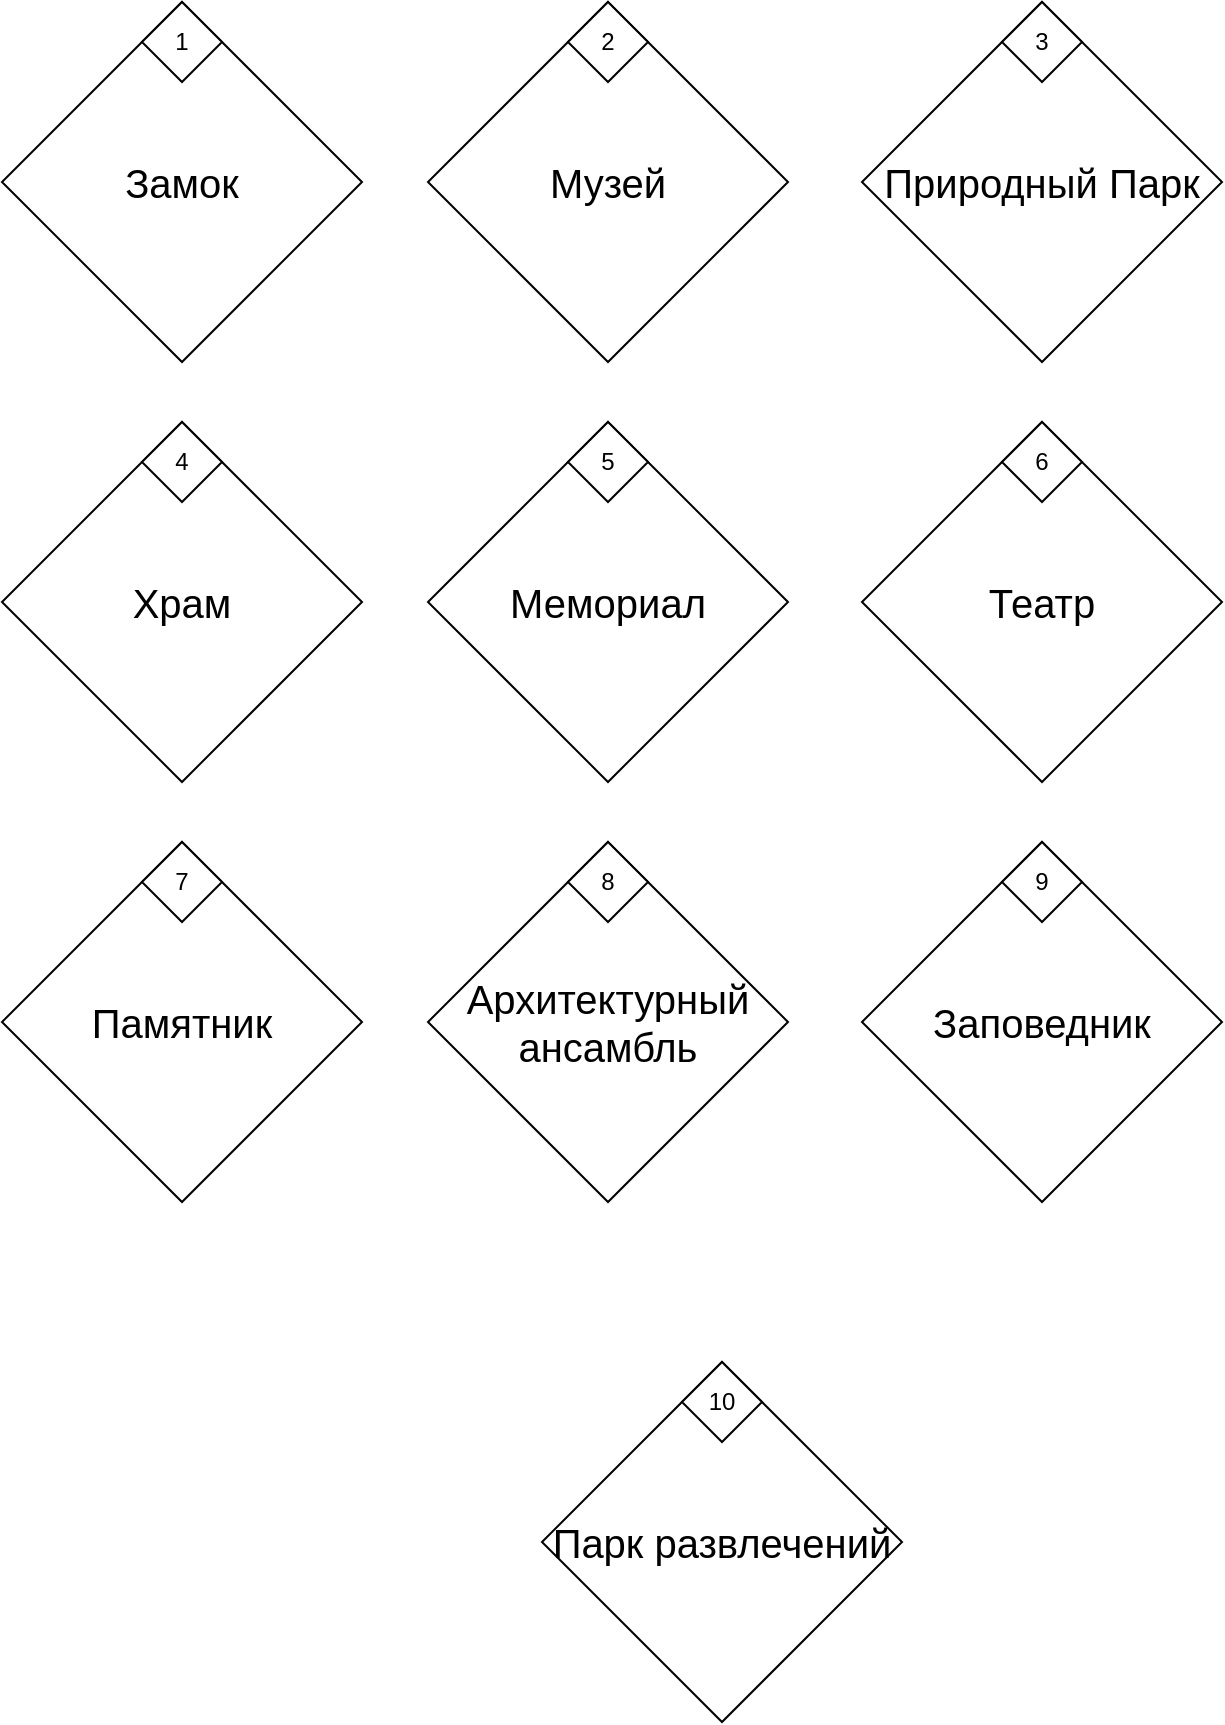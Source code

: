 <mxfile version="27.0.2" pages="6">
  <diagram name="таблица &quot;Типы&quot;" id="3MmCnT4blNShm8MMvOQN">
    <mxGraphModel dx="1258" dy="562" grid="1" gridSize="10" guides="1" tooltips="1" connect="1" arrows="1" fold="1" page="1" pageScale="1" pageWidth="827" pageHeight="1169" math="0" shadow="0">
      <root>
        <mxCell id="0" />
        <mxCell id="1" parent="0" />
        <mxCell id="GDVbn6fj3kR7pYwIOHwr-3" value="" style="group" vertex="1" connectable="0" parent="1">
          <mxGeometry x="20" y="60" width="180" height="180" as="geometry" />
        </mxCell>
        <mxCell id="GDVbn6fj3kR7pYwIOHwr-1" value="&lt;font style=&quot;font-size: 20px;&quot;&gt;Замок&lt;/font&gt;" style="rhombus;whiteSpace=wrap;html=1;" vertex="1" parent="GDVbn6fj3kR7pYwIOHwr-3">
          <mxGeometry width="180" height="180" as="geometry" />
        </mxCell>
        <mxCell id="GDVbn6fj3kR7pYwIOHwr-19" value="1" style="rhombus;whiteSpace=wrap;html=1;" vertex="1" parent="GDVbn6fj3kR7pYwIOHwr-3">
          <mxGeometry x="70" width="40" height="40" as="geometry" />
        </mxCell>
        <mxCell id="GDVbn6fj3kR7pYwIOHwr-20" value="" style="group" vertex="1" connectable="0" parent="1">
          <mxGeometry x="233" y="60" width="180" height="180" as="geometry" />
        </mxCell>
        <mxCell id="GDVbn6fj3kR7pYwIOHwr-21" value="&lt;font style=&quot;font-size: 20px;&quot;&gt;Музей&lt;/font&gt;" style="rhombus;whiteSpace=wrap;html=1;" vertex="1" parent="GDVbn6fj3kR7pYwIOHwr-20">
          <mxGeometry width="180" height="180" as="geometry" />
        </mxCell>
        <mxCell id="GDVbn6fj3kR7pYwIOHwr-22" value="2" style="rhombus;whiteSpace=wrap;html=1;" vertex="1" parent="GDVbn6fj3kR7pYwIOHwr-20">
          <mxGeometry x="70" width="40" height="40" as="geometry" />
        </mxCell>
        <mxCell id="GDVbn6fj3kR7pYwIOHwr-23" value="" style="group" vertex="1" connectable="0" parent="1">
          <mxGeometry x="450" y="60" width="180" height="180" as="geometry" />
        </mxCell>
        <mxCell id="GDVbn6fj3kR7pYwIOHwr-24" value="&lt;font style=&quot;font-size: 20px;&quot;&gt;Природный Парк&lt;/font&gt;" style="rhombus;whiteSpace=wrap;html=1;" vertex="1" parent="GDVbn6fj3kR7pYwIOHwr-23">
          <mxGeometry width="180" height="180" as="geometry" />
        </mxCell>
        <mxCell id="GDVbn6fj3kR7pYwIOHwr-25" value="3" style="rhombus;whiteSpace=wrap;html=1;" vertex="1" parent="GDVbn6fj3kR7pYwIOHwr-23">
          <mxGeometry x="70" width="40" height="40" as="geometry" />
        </mxCell>
        <mxCell id="GDVbn6fj3kR7pYwIOHwr-26" value="" style="group" vertex="1" connectable="0" parent="1">
          <mxGeometry x="20" y="270" width="180" height="180" as="geometry" />
        </mxCell>
        <mxCell id="GDVbn6fj3kR7pYwIOHwr-27" value="&lt;font style=&quot;font-size: 20px;&quot;&gt;Храм&lt;/font&gt;" style="rhombus;whiteSpace=wrap;html=1;" vertex="1" parent="GDVbn6fj3kR7pYwIOHwr-26">
          <mxGeometry width="180" height="180" as="geometry" />
        </mxCell>
        <mxCell id="GDVbn6fj3kR7pYwIOHwr-28" value="4" style="rhombus;whiteSpace=wrap;html=1;" vertex="1" parent="GDVbn6fj3kR7pYwIOHwr-26">
          <mxGeometry x="70" width="40" height="40" as="geometry" />
        </mxCell>
        <mxCell id="GDVbn6fj3kR7pYwIOHwr-29" value="" style="group" vertex="1" connectable="0" parent="1">
          <mxGeometry x="233" y="270" width="180" height="180" as="geometry" />
        </mxCell>
        <mxCell id="GDVbn6fj3kR7pYwIOHwr-30" value="&lt;font style=&quot;font-size: 20px;&quot;&gt;Мемориал&lt;/font&gt;" style="rhombus;whiteSpace=wrap;html=1;" vertex="1" parent="GDVbn6fj3kR7pYwIOHwr-29">
          <mxGeometry width="180" height="180" as="geometry" />
        </mxCell>
        <mxCell id="GDVbn6fj3kR7pYwIOHwr-31" value="5" style="rhombus;whiteSpace=wrap;html=1;" vertex="1" parent="GDVbn6fj3kR7pYwIOHwr-29">
          <mxGeometry x="70" width="40" height="40" as="geometry" />
        </mxCell>
        <mxCell id="GDVbn6fj3kR7pYwIOHwr-32" value="" style="group" vertex="1" connectable="0" parent="1">
          <mxGeometry x="450" y="270" width="180" height="180" as="geometry" />
        </mxCell>
        <mxCell id="GDVbn6fj3kR7pYwIOHwr-33" value="&lt;font style=&quot;font-size: 20px;&quot;&gt;Театр&lt;/font&gt;" style="rhombus;whiteSpace=wrap;html=1;" vertex="1" parent="GDVbn6fj3kR7pYwIOHwr-32">
          <mxGeometry width="180" height="180" as="geometry" />
        </mxCell>
        <mxCell id="GDVbn6fj3kR7pYwIOHwr-34" value="6" style="rhombus;whiteSpace=wrap;html=1;" vertex="1" parent="GDVbn6fj3kR7pYwIOHwr-32">
          <mxGeometry x="70" width="40" height="40" as="geometry" />
        </mxCell>
        <mxCell id="GDVbn6fj3kR7pYwIOHwr-35" value="" style="group" vertex="1" connectable="0" parent="1">
          <mxGeometry x="20" y="480" width="180" height="180" as="geometry" />
        </mxCell>
        <mxCell id="GDVbn6fj3kR7pYwIOHwr-36" value="&lt;font style=&quot;font-size: 20px;&quot;&gt;Памятник&lt;/font&gt;" style="rhombus;whiteSpace=wrap;html=1;" vertex="1" parent="GDVbn6fj3kR7pYwIOHwr-35">
          <mxGeometry width="180" height="180" as="geometry" />
        </mxCell>
        <mxCell id="GDVbn6fj3kR7pYwIOHwr-37" value="7" style="rhombus;whiteSpace=wrap;html=1;" vertex="1" parent="GDVbn6fj3kR7pYwIOHwr-35">
          <mxGeometry x="70" width="40" height="40" as="geometry" />
        </mxCell>
        <mxCell id="GDVbn6fj3kR7pYwIOHwr-38" value="" style="group" vertex="1" connectable="0" parent="1">
          <mxGeometry x="233" y="480" width="180" height="180" as="geometry" />
        </mxCell>
        <mxCell id="GDVbn6fj3kR7pYwIOHwr-39" value="&lt;font style=&quot;font-size: 20px;&quot;&gt;Архитектурный ансамбль&lt;/font&gt;" style="rhombus;whiteSpace=wrap;html=1;" vertex="1" parent="GDVbn6fj3kR7pYwIOHwr-38">
          <mxGeometry width="180" height="180" as="geometry" />
        </mxCell>
        <mxCell id="GDVbn6fj3kR7pYwIOHwr-40" value="8" style="rhombus;whiteSpace=wrap;html=1;" vertex="1" parent="GDVbn6fj3kR7pYwIOHwr-38">
          <mxGeometry x="70" width="40" height="40" as="geometry" />
        </mxCell>
        <mxCell id="GDVbn6fj3kR7pYwIOHwr-41" value="" style="group" vertex="1" connectable="0" parent="1">
          <mxGeometry x="450" y="480" width="180" height="180" as="geometry" />
        </mxCell>
        <mxCell id="GDVbn6fj3kR7pYwIOHwr-42" value="&lt;font style=&quot;font-size: 20px;&quot;&gt;Заповедник&lt;/font&gt;" style="rhombus;whiteSpace=wrap;html=1;" vertex="1" parent="GDVbn6fj3kR7pYwIOHwr-41">
          <mxGeometry width="180" height="180" as="geometry" />
        </mxCell>
        <mxCell id="GDVbn6fj3kR7pYwIOHwr-43" value="9" style="rhombus;whiteSpace=wrap;html=1;" vertex="1" parent="GDVbn6fj3kR7pYwIOHwr-41">
          <mxGeometry x="70" width="40" height="40" as="geometry" />
        </mxCell>
        <mxCell id="GDVbn6fj3kR7pYwIOHwr-44" value="" style="group" vertex="1" connectable="0" parent="1">
          <mxGeometry x="290" y="740" width="180" height="180" as="geometry" />
        </mxCell>
        <mxCell id="GDVbn6fj3kR7pYwIOHwr-45" value="&lt;font style=&quot;font-size: 20px;&quot;&gt;Парк развлечений&lt;/font&gt;" style="rhombus;whiteSpace=wrap;html=1;" vertex="1" parent="GDVbn6fj3kR7pYwIOHwr-44">
          <mxGeometry width="180" height="180" as="geometry" />
        </mxCell>
        <mxCell id="GDVbn6fj3kR7pYwIOHwr-46" value="10" style="rhombus;whiteSpace=wrap;html=1;" vertex="1" parent="GDVbn6fj3kR7pYwIOHwr-44">
          <mxGeometry x="70" width="40" height="40" as="geometry" />
        </mxCell>
      </root>
    </mxGraphModel>
  </diagram>
  <diagram id="BCXQVIWrsA3qk_7NvrP7" name="таблица &quot;Города&quot;">
    <mxGraphModel dx="1258" dy="562" grid="1" gridSize="10" guides="1" tooltips="1" connect="1" arrows="1" fold="1" page="1" pageScale="1" pageWidth="827" pageHeight="1169" math="0" shadow="0">
      <root>
        <mxCell id="0" />
        <mxCell id="1" parent="0" />
        <mxCell id="AghnLNY_cDm0oXSTbykB-3" value="" style="group" vertex="1" connectable="0" parent="1">
          <mxGeometry x="40" y="40" width="170" height="90" as="geometry" />
        </mxCell>
        <mxCell id="AghnLNY_cDm0oXSTbykB-1" value="&lt;font style=&quot;font-size: 20px;&quot;&gt;Мир&lt;/font&gt;" style="rounded=0;whiteSpace=wrap;html=1;" vertex="1" parent="AghnLNY_cDm0oXSTbykB-3">
          <mxGeometry width="170" height="90" as="geometry" />
        </mxCell>
        <mxCell id="AghnLNY_cDm0oXSTbykB-2" value="1" style="rounded=0;whiteSpace=wrap;html=1;" vertex="1" parent="AghnLNY_cDm0oXSTbykB-3">
          <mxGeometry x="60" width="50" height="30" as="geometry" />
        </mxCell>
        <mxCell id="AghnLNY_cDm0oXSTbykB-7" value="2&#xa;" style="group" vertex="1" connectable="0" parent="1">
          <mxGeometry x="240" y="40" width="170" height="90" as="geometry" />
        </mxCell>
        <mxCell id="AghnLNY_cDm0oXSTbykB-8" value="&lt;font style=&quot;font-size: 20px;&quot;&gt;Несвиж&lt;/font&gt;" style="rounded=0;whiteSpace=wrap;html=1;" vertex="1" parent="AghnLNY_cDm0oXSTbykB-7">
          <mxGeometry width="170" height="90" as="geometry" />
        </mxCell>
        <mxCell id="AghnLNY_cDm0oXSTbykB-9" value="2" style="rounded=0;whiteSpace=wrap;html=1;" vertex="1" parent="AghnLNY_cDm0oXSTbykB-7">
          <mxGeometry x="60" width="50" height="30" as="geometry" />
        </mxCell>
        <mxCell id="AghnLNY_cDm0oXSTbykB-10" value="3" style="group" vertex="1" connectable="0" parent="1">
          <mxGeometry x="440" y="40" width="170" height="90" as="geometry" />
        </mxCell>
        <mxCell id="AghnLNY_cDm0oXSTbykB-11" value="&lt;font style=&quot;font-size: 20px;&quot;&gt;Брест&lt;/font&gt;" style="rounded=0;whiteSpace=wrap;html=1;" vertex="1" parent="AghnLNY_cDm0oXSTbykB-10">
          <mxGeometry width="170" height="90" as="geometry" />
        </mxCell>
        <mxCell id="AghnLNY_cDm0oXSTbykB-12" value="3" style="rounded=0;whiteSpace=wrap;html=1;" vertex="1" parent="AghnLNY_cDm0oXSTbykB-10">
          <mxGeometry x="60" width="50" height="30" as="geometry" />
        </mxCell>
        <mxCell id="AghnLNY_cDm0oXSTbykB-13" value="" style="group" vertex="1" connectable="0" parent="1">
          <mxGeometry x="40" y="160" width="170" height="90" as="geometry" />
        </mxCell>
        <mxCell id="AghnLNY_cDm0oXSTbykB-14" value="&lt;font style=&quot;font-size: 20px;&quot;&gt;Каменюки&lt;/font&gt;" style="rounded=0;whiteSpace=wrap;html=1;" vertex="1" parent="AghnLNY_cDm0oXSTbykB-13">
          <mxGeometry width="170" height="90" as="geometry" />
        </mxCell>
        <mxCell id="AghnLNY_cDm0oXSTbykB-15" value="4" style="rounded=0;whiteSpace=wrap;html=1;" vertex="1" parent="AghnLNY_cDm0oXSTbykB-13">
          <mxGeometry x="60" width="50" height="30" as="geometry" />
        </mxCell>
        <mxCell id="AghnLNY_cDm0oXSTbykB-16" value="" style="group" vertex="1" connectable="0" parent="1">
          <mxGeometry x="240" y="160" width="170" height="90" as="geometry" />
        </mxCell>
        <mxCell id="AghnLNY_cDm0oXSTbykB-17" value="&lt;font style=&quot;font-size: 20px;&quot;&gt;Нарочь&lt;/font&gt;" style="rounded=0;whiteSpace=wrap;html=1;" vertex="1" parent="AghnLNY_cDm0oXSTbykB-16">
          <mxGeometry width="170" height="90" as="geometry" />
        </mxCell>
        <mxCell id="AghnLNY_cDm0oXSTbykB-18" value="5" style="rounded=0;whiteSpace=wrap;html=1;" vertex="1" parent="AghnLNY_cDm0oXSTbykB-16">
          <mxGeometry x="60" width="50" height="30" as="geometry" />
        </mxCell>
        <mxCell id="AghnLNY_cDm0oXSTbykB-19" value="" style="group" vertex="1" connectable="0" parent="1">
          <mxGeometry x="440" y="160" width="170" height="90" as="geometry" />
        </mxCell>
        <mxCell id="AghnLNY_cDm0oXSTbykB-20" value="&lt;font style=&quot;font-size: 20px;&quot;&gt;Минск&lt;/font&gt;" style="rounded=0;whiteSpace=wrap;html=1;" vertex="1" parent="AghnLNY_cDm0oXSTbykB-19">
          <mxGeometry width="170" height="90" as="geometry" />
        </mxCell>
        <mxCell id="AghnLNY_cDm0oXSTbykB-21" value="6" style="rounded=0;whiteSpace=wrap;html=1;" vertex="1" parent="AghnLNY_cDm0oXSTbykB-19">
          <mxGeometry x="60" width="50" height="30" as="geometry" />
        </mxCell>
        <mxCell id="AghnLNY_cDm0oXSTbykB-22" value="" style="group" vertex="1" connectable="0" parent="1">
          <mxGeometry x="40" y="280" width="170" height="90" as="geometry" />
        </mxCell>
        <mxCell id="AghnLNY_cDm0oXSTbykB-23" value="&lt;font style=&quot;font-size: 20px;&quot;&gt;Птичь&lt;/font&gt;" style="rounded=0;whiteSpace=wrap;html=1;" vertex="1" parent="AghnLNY_cDm0oXSTbykB-22">
          <mxGeometry width="170" height="90" as="geometry" />
        </mxCell>
        <mxCell id="AghnLNY_cDm0oXSTbykB-24" value="7" style="rounded=0;whiteSpace=wrap;html=1;" vertex="1" parent="AghnLNY_cDm0oXSTbykB-22">
          <mxGeometry x="60" width="50" height="30" as="geometry" />
        </mxCell>
        <mxCell id="AghnLNY_cDm0oXSTbykB-25" value="" style="group" vertex="1" connectable="0" parent="1">
          <mxGeometry x="240" y="280" width="170" height="90" as="geometry" />
        </mxCell>
        <mxCell id="AghnLNY_cDm0oXSTbykB-26" value="&lt;font style=&quot;font-size: 20px;&quot;&gt;Полоцк&lt;/font&gt;" style="rounded=0;whiteSpace=wrap;html=1;" vertex="1" parent="AghnLNY_cDm0oXSTbykB-25">
          <mxGeometry width="170" height="90" as="geometry" />
        </mxCell>
        <mxCell id="AghnLNY_cDm0oXSTbykB-27" value="8" style="rounded=0;whiteSpace=wrap;html=1;" vertex="1" parent="AghnLNY_cDm0oXSTbykB-25">
          <mxGeometry x="60" width="50" height="30" as="geometry" />
        </mxCell>
        <mxCell id="AghnLNY_cDm0oXSTbykB-28" value="" style="group" vertex="1" connectable="0" parent="1">
          <mxGeometry x="440" y="280" width="170" height="90" as="geometry" />
        </mxCell>
        <mxCell id="AghnLNY_cDm0oXSTbykB-29" value="&lt;font style=&quot;font-size: 20px;&quot;&gt;Гомель&lt;/font&gt;" style="rounded=0;whiteSpace=wrap;html=1;" vertex="1" parent="AghnLNY_cDm0oXSTbykB-28">
          <mxGeometry width="170" height="90" as="geometry" />
        </mxCell>
        <mxCell id="AghnLNY_cDm0oXSTbykB-30" value="9" style="rounded=0;whiteSpace=wrap;html=1;" vertex="1" parent="AghnLNY_cDm0oXSTbykB-28">
          <mxGeometry x="60" width="50" height="30" as="geometry" />
        </mxCell>
        <mxCell id="AghnLNY_cDm0oXSTbykB-31" value="" style="group" vertex="1" connectable="0" parent="1">
          <mxGeometry x="240" y="400" width="170" height="90" as="geometry" />
        </mxCell>
        <mxCell id="AghnLNY_cDm0oXSTbykB-32" value="&lt;font style=&quot;font-size: 20px;&quot;&gt;Новогрудок&lt;/font&gt;" style="rounded=0;whiteSpace=wrap;html=1;" vertex="1" parent="AghnLNY_cDm0oXSTbykB-31">
          <mxGeometry width="170" height="90" as="geometry" />
        </mxCell>
        <mxCell id="AghnLNY_cDm0oXSTbykB-33" value="10" style="rounded=0;whiteSpace=wrap;html=1;" vertex="1" parent="AghnLNY_cDm0oXSTbykB-31">
          <mxGeometry x="60" width="50" height="30" as="geometry" />
        </mxCell>
      </root>
    </mxGraphModel>
  </diagram>
  <diagram id="_FhoVa0_kvN996MZ6QDn" name="таблица &quot;Достопримечательности&quot;">
    <mxGraphModel dx="1224" dy="661" grid="1" gridSize="10" guides="1" tooltips="1" connect="1" arrows="1" fold="1" page="1" pageScale="1" pageWidth="827" pageHeight="1169" math="0" shadow="0">
      <root>
        <mxCell id="0" />
        <mxCell id="1" parent="0" />
        <mxCell id="vyS-t2t9r_52QAhrBzgH-3" value="" style="group" vertex="1" connectable="0" parent="1">
          <mxGeometry x="40" y="40" width="120" height="120" as="geometry" />
        </mxCell>
        <mxCell id="vyS-t2t9r_52QAhrBzgH-1" value="&lt;font style=&quot;font-size: 20px;&quot;&gt;Мирский замок&lt;/font&gt;" style="shape=hexagon;perimeter=hexagonPerimeter2;whiteSpace=wrap;html=1;fixedSize=1;" vertex="1" parent="vyS-t2t9r_52QAhrBzgH-3">
          <mxGeometry width="120" height="120" as="geometry" />
        </mxCell>
        <mxCell id="vyS-t2t9r_52QAhrBzgH-2" value="1" style="ellipse;whiteSpace=wrap;html=1;aspect=fixed;" vertex="1" parent="vyS-t2t9r_52QAhrBzgH-3">
          <mxGeometry x="40" width="40" height="40" as="geometry" />
        </mxCell>
        <mxCell id="vyS-t2t9r_52QAhrBzgH-4" value="" style="group" vertex="1" connectable="0" parent="1">
          <mxGeometry x="200" y="40" width="120" height="120" as="geometry" />
        </mxCell>
        <mxCell id="vyS-t2t9r_52QAhrBzgH-5" value="&lt;font style=&quot;font-size: 20px;&quot;&gt;Несвижский замок&lt;/font&gt;" style="shape=hexagon;perimeter=hexagonPerimeter2;whiteSpace=wrap;html=1;fixedSize=1;" vertex="1" parent="vyS-t2t9r_52QAhrBzgH-4">
          <mxGeometry width="120" height="120" as="geometry" />
        </mxCell>
        <mxCell id="vyS-t2t9r_52QAhrBzgH-6" value="2" style="ellipse;whiteSpace=wrap;html=1;aspect=fixed;" vertex="1" parent="vyS-t2t9r_52QAhrBzgH-4">
          <mxGeometry x="40" width="40" height="40" as="geometry" />
        </mxCell>
        <mxCell id="vyS-t2t9r_52QAhrBzgH-7" value="" style="group" vertex="1" connectable="0" parent="1">
          <mxGeometry x="360" y="40" width="120" height="120" as="geometry" />
        </mxCell>
        <mxCell id="vyS-t2t9r_52QAhrBzgH-8" value="&lt;font style=&quot;font-size: 20px;&quot;&gt;Брестская крепость&lt;/font&gt;" style="shape=hexagon;perimeter=hexagonPerimeter2;whiteSpace=wrap;html=1;fixedSize=1;" vertex="1" parent="vyS-t2t9r_52QAhrBzgH-7">
          <mxGeometry width="120" height="120" as="geometry" />
        </mxCell>
        <mxCell id="vyS-t2t9r_52QAhrBzgH-9" value="3" style="ellipse;whiteSpace=wrap;html=1;aspect=fixed;" vertex="1" parent="vyS-t2t9r_52QAhrBzgH-7">
          <mxGeometry x="40" width="40" height="40" as="geometry" />
        </mxCell>
        <mxCell id="vyS-t2t9r_52QAhrBzgH-10" value="" style="group" vertex="1" connectable="0" parent="1">
          <mxGeometry x="520" y="40" width="140" height="120" as="geometry" />
        </mxCell>
        <mxCell id="vyS-t2t9r_52QAhrBzgH-11" value="&lt;font style=&quot;font-size: 20px;&quot;&gt;Беловежская пуща&lt;/font&gt;" style="shape=hexagon;perimeter=hexagonPerimeter2;whiteSpace=wrap;html=1;fixedSize=1;" vertex="1" parent="vyS-t2t9r_52QAhrBzgH-10">
          <mxGeometry width="140" height="120" as="geometry" />
        </mxCell>
        <mxCell id="vyS-t2t9r_52QAhrBzgH-12" value="4" style="ellipse;whiteSpace=wrap;html=1;aspect=fixed;" vertex="1" parent="vyS-t2t9r_52QAhrBzgH-10">
          <mxGeometry x="46.667" width="40" height="40" as="geometry" />
        </mxCell>
        <mxCell id="vyS-t2t9r_52QAhrBzgH-13" value="" style="group" vertex="1" connectable="0" parent="1">
          <mxGeometry x="20" y="200" width="140" height="120" as="geometry" />
        </mxCell>
        <mxCell id="vyS-t2t9r_52QAhrBzgH-14" value="&lt;font style=&quot;font-size: 20px;&quot;&gt;Нарочанский парк&lt;/font&gt;" style="shape=hexagon;perimeter=hexagonPerimeter2;whiteSpace=wrap;html=1;fixedSize=1;" vertex="1" parent="vyS-t2t9r_52QAhrBzgH-13">
          <mxGeometry width="140" height="120" as="geometry" />
        </mxCell>
        <mxCell id="vyS-t2t9r_52QAhrBzgH-15" value="5" style="ellipse;whiteSpace=wrap;html=1;aspect=fixed;" vertex="1" parent="vyS-t2t9r_52QAhrBzgH-13">
          <mxGeometry x="46.667" width="40" height="40" as="geometry" />
        </mxCell>
        <mxCell id="vyS-t2t9r_52QAhrBzgH-16" value="" style="group" vertex="1" connectable="0" parent="1">
          <mxGeometry x="200" y="200" width="120" height="120" as="geometry" />
        </mxCell>
        <mxCell id="vyS-t2t9r_52QAhrBzgH-17" value="&lt;font style=&quot;font-size: 20px;&quot;&gt;Музей ВОВ&lt;/font&gt;" style="shape=hexagon;perimeter=hexagonPerimeter2;whiteSpace=wrap;html=1;fixedSize=1;" vertex="1" parent="vyS-t2t9r_52QAhrBzgH-16">
          <mxGeometry width="120" height="120" as="geometry" />
        </mxCell>
        <mxCell id="vyS-t2t9r_52QAhrBzgH-18" value="6" style="ellipse;whiteSpace=wrap;html=1;aspect=fixed;" vertex="1" parent="vyS-t2t9r_52QAhrBzgH-16">
          <mxGeometry x="40" width="40" height="40" as="geometry" />
        </mxCell>
        <mxCell id="vyS-t2t9r_52QAhrBzgH-19" value="" style="group" vertex="1" connectable="0" parent="1">
          <mxGeometry x="360" y="200" width="120" height="120" as="geometry" />
        </mxCell>
        <mxCell id="vyS-t2t9r_52QAhrBzgH-20" value="&lt;font style=&quot;font-size: 21px;&quot;&gt;Дудутки&lt;/font&gt;" style="shape=hexagon;perimeter=hexagonPerimeter2;whiteSpace=wrap;html=1;fixedSize=1;" vertex="1" parent="vyS-t2t9r_52QAhrBzgH-19">
          <mxGeometry width="120" height="120" as="geometry" />
        </mxCell>
        <mxCell id="vyS-t2t9r_52QAhrBzgH-21" value="7" style="ellipse;whiteSpace=wrap;html=1;aspect=fixed;" vertex="1" parent="vyS-t2t9r_52QAhrBzgH-19">
          <mxGeometry x="40" width="40" height="40" as="geometry" />
        </mxCell>
        <mxCell id="vyS-t2t9r_52QAhrBzgH-22" value="" style="group" vertex="1" connectable="0" parent="1">
          <mxGeometry x="520" y="200" width="120" height="120" as="geometry" />
        </mxCell>
        <mxCell id="vyS-t2t9r_52QAhrBzgH-23" value="&lt;font style=&quot;font-size: 20px;&quot;&gt;Софийский собор&lt;/font&gt;" style="shape=hexagon;perimeter=hexagonPerimeter2;whiteSpace=wrap;html=1;fixedSize=1;" vertex="1" parent="vyS-t2t9r_52QAhrBzgH-22">
          <mxGeometry width="120" height="120" as="geometry" />
        </mxCell>
        <mxCell id="vyS-t2t9r_52QAhrBzgH-24" value="8" style="ellipse;whiteSpace=wrap;html=1;aspect=fixed;" vertex="1" parent="vyS-t2t9r_52QAhrBzgH-22">
          <mxGeometry x="40" width="40" height="40" as="geometry" />
        </mxCell>
        <mxCell id="vyS-t2t9r_52QAhrBzgH-25" value="" style="group" vertex="1" connectable="0" parent="1">
          <mxGeometry x="40" y="360" width="120" height="120" as="geometry" />
        </mxCell>
        <mxCell id="vyS-t2t9r_52QAhrBzgH-26" value="&lt;font style=&quot;font-size: 20px;&quot;&gt;Гомельский дворец&lt;/font&gt;" style="shape=hexagon;perimeter=hexagonPerimeter2;whiteSpace=wrap;html=1;fixedSize=1;" vertex="1" parent="vyS-t2t9r_52QAhrBzgH-25">
          <mxGeometry width="120" height="120" as="geometry" />
        </mxCell>
        <mxCell id="vyS-t2t9r_52QAhrBzgH-27" value="9" style="ellipse;whiteSpace=wrap;html=1;aspect=fixed;" vertex="1" parent="vyS-t2t9r_52QAhrBzgH-25">
          <mxGeometry x="40" width="40" height="40" as="geometry" />
        </mxCell>
        <mxCell id="vyS-t2t9r_52QAhrBzgH-33" value="" style="group" vertex="1" connectable="0" parent="1">
          <mxGeometry x="200" y="360" width="140" height="120" as="geometry" />
        </mxCell>
        <mxCell id="vyS-t2t9r_52QAhrBzgH-34" value="&lt;font style=&quot;font-size: 20px;&quot;&gt;Новогрудский замок&lt;/font&gt;" style="shape=hexagon;perimeter=hexagonPerimeter2;whiteSpace=wrap;html=1;fixedSize=1;" vertex="1" parent="vyS-t2t9r_52QAhrBzgH-33">
          <mxGeometry width="140" height="120" as="geometry" />
        </mxCell>
        <mxCell id="vyS-t2t9r_52QAhrBzgH-35" value="10" style="ellipse;whiteSpace=wrap;html=1;aspect=fixed;" vertex="1" parent="vyS-t2t9r_52QAhrBzgH-33">
          <mxGeometry x="46.667" width="40" height="40" as="geometry" />
        </mxCell>
      </root>
    </mxGraphModel>
  </diagram>
  <diagram id="bLAnHlR4o7Jk2MzdXN_1" name="таблица &quot;Располагается&quot;">
    <mxGraphModel dx="1040" dy="562" grid="1" gridSize="10" guides="1" tooltips="1" connect="1" arrows="1" fold="1" page="1" pageScale="1" pageWidth="827" pageHeight="1169" math="0" shadow="0">
      <root>
        <mxCell id="0" />
        <mxCell id="1" parent="0" />
        <mxCell id="RKBcbsSy9g6ERpb-XIGa-1" value="" style="group" vertex="1" connectable="0" parent="1">
          <mxGeometry x="40" y="40" width="120" height="120" as="geometry" />
        </mxCell>
        <mxCell id="RKBcbsSy9g6ERpb-XIGa-2" value="&lt;font style=&quot;font-size: 20px;&quot;&gt;Мирский замок&lt;/font&gt;" style="shape=hexagon;perimeter=hexagonPerimeter2;whiteSpace=wrap;html=1;fixedSize=1;" vertex="1" parent="RKBcbsSy9g6ERpb-XIGa-1">
          <mxGeometry width="120" height="120" as="geometry" />
        </mxCell>
        <mxCell id="RKBcbsSy9g6ERpb-XIGa-3" value="1" style="ellipse;whiteSpace=wrap;html=1;aspect=fixed;" vertex="1" parent="RKBcbsSy9g6ERpb-XIGa-1">
          <mxGeometry x="40" width="40" height="40" as="geometry" />
        </mxCell>
        <mxCell id="RKBcbsSy9g6ERpb-XIGa-4" value="" style="group" vertex="1" connectable="0" parent="1">
          <mxGeometry x="200" y="40" width="120" height="120" as="geometry" />
        </mxCell>
        <mxCell id="RKBcbsSy9g6ERpb-XIGa-5" value="&lt;font style=&quot;font-size: 20px;&quot;&gt;Несвижский замок&lt;/font&gt;" style="shape=hexagon;perimeter=hexagonPerimeter2;whiteSpace=wrap;html=1;fixedSize=1;" vertex="1" parent="RKBcbsSy9g6ERpb-XIGa-4">
          <mxGeometry width="120" height="120" as="geometry" />
        </mxCell>
        <mxCell id="RKBcbsSy9g6ERpb-XIGa-6" value="2" style="ellipse;whiteSpace=wrap;html=1;aspect=fixed;" vertex="1" parent="RKBcbsSy9g6ERpb-XIGa-4">
          <mxGeometry x="40" width="40" height="40" as="geometry" />
        </mxCell>
        <mxCell id="RKBcbsSy9g6ERpb-XIGa-7" value="" style="group" vertex="1" connectable="0" parent="1">
          <mxGeometry x="360" y="40" width="120" height="120" as="geometry" />
        </mxCell>
        <mxCell id="RKBcbsSy9g6ERpb-XIGa-8" value="&lt;font style=&quot;font-size: 20px;&quot;&gt;Брестская крепость&lt;/font&gt;" style="shape=hexagon;perimeter=hexagonPerimeter2;whiteSpace=wrap;html=1;fixedSize=1;" vertex="1" parent="RKBcbsSy9g6ERpb-XIGa-7">
          <mxGeometry width="120" height="120" as="geometry" />
        </mxCell>
        <mxCell id="RKBcbsSy9g6ERpb-XIGa-9" value="3" style="ellipse;whiteSpace=wrap;html=1;aspect=fixed;" vertex="1" parent="RKBcbsSy9g6ERpb-XIGa-7">
          <mxGeometry x="40" width="40" height="40" as="geometry" />
        </mxCell>
        <mxCell id="RKBcbsSy9g6ERpb-XIGa-10" value="" style="group" vertex="1" connectable="0" parent="1">
          <mxGeometry x="520" y="40" width="140" height="120" as="geometry" />
        </mxCell>
        <mxCell id="RKBcbsSy9g6ERpb-XIGa-11" value="&lt;font style=&quot;font-size: 20px;&quot;&gt;Беловежская пуща&lt;/font&gt;" style="shape=hexagon;perimeter=hexagonPerimeter2;whiteSpace=wrap;html=1;fixedSize=1;" vertex="1" parent="RKBcbsSy9g6ERpb-XIGa-10">
          <mxGeometry width="140" height="120" as="geometry" />
        </mxCell>
        <mxCell id="RKBcbsSy9g6ERpb-XIGa-12" value="4" style="ellipse;whiteSpace=wrap;html=1;aspect=fixed;" vertex="1" parent="RKBcbsSy9g6ERpb-XIGa-10">
          <mxGeometry x="46.667" width="40" height="40" as="geometry" />
        </mxCell>
        <mxCell id="RKBcbsSy9g6ERpb-XIGa-14" value="" style="group" vertex="1" connectable="0" parent="1">
          <mxGeometry x="200" y="370" width="120" height="120" as="geometry" />
        </mxCell>
        <mxCell id="RKBcbsSy9g6ERpb-XIGa-15" value="&lt;font style=&quot;font-size: 20px;&quot;&gt;Музей ВОВ&lt;/font&gt;" style="shape=hexagon;perimeter=hexagonPerimeter2;whiteSpace=wrap;html=1;fixedSize=1;" vertex="1" parent="RKBcbsSy9g6ERpb-XIGa-14">
          <mxGeometry width="120" height="120" as="geometry" />
        </mxCell>
        <mxCell id="RKBcbsSy9g6ERpb-XIGa-16" value="6" style="ellipse;whiteSpace=wrap;html=1;aspect=fixed;" vertex="1" parent="RKBcbsSy9g6ERpb-XIGa-14">
          <mxGeometry x="40" width="40" height="40" as="geometry" />
        </mxCell>
        <mxCell id="RKBcbsSy9g6ERpb-XIGa-17" value="" style="group" vertex="1" connectable="0" parent="1">
          <mxGeometry x="360" y="370" width="120" height="120" as="geometry" />
        </mxCell>
        <mxCell id="RKBcbsSy9g6ERpb-XIGa-18" value="&lt;font style=&quot;font-size: 21px;&quot;&gt;Дудутки&lt;/font&gt;" style="shape=hexagon;perimeter=hexagonPerimeter2;whiteSpace=wrap;html=1;fixedSize=1;" vertex="1" parent="RKBcbsSy9g6ERpb-XIGa-17">
          <mxGeometry width="120" height="120" as="geometry" />
        </mxCell>
        <mxCell id="RKBcbsSy9g6ERpb-XIGa-19" value="7" style="ellipse;whiteSpace=wrap;html=1;aspect=fixed;" vertex="1" parent="RKBcbsSy9g6ERpb-XIGa-17">
          <mxGeometry x="40" width="40" height="40" as="geometry" />
        </mxCell>
        <mxCell id="RKBcbsSy9g6ERpb-XIGa-20" value="" style="group" vertex="1" connectable="0" parent="1">
          <mxGeometry x="520" y="370" width="120" height="120" as="geometry" />
        </mxCell>
        <mxCell id="RKBcbsSy9g6ERpb-XIGa-21" value="&lt;font style=&quot;font-size: 20px;&quot;&gt;Софийский собор&lt;/font&gt;" style="shape=hexagon;perimeter=hexagonPerimeter2;whiteSpace=wrap;html=1;fixedSize=1;" vertex="1" parent="RKBcbsSy9g6ERpb-XIGa-20">
          <mxGeometry width="120" height="120" as="geometry" />
        </mxCell>
        <mxCell id="RKBcbsSy9g6ERpb-XIGa-22" value="8" style="ellipse;whiteSpace=wrap;html=1;aspect=fixed;" vertex="1" parent="RKBcbsSy9g6ERpb-XIGa-20">
          <mxGeometry x="40" width="40" height="40" as="geometry" />
        </mxCell>
        <mxCell id="RKBcbsSy9g6ERpb-XIGa-23" value="" style="group" vertex="1" connectable="0" parent="1">
          <mxGeometry x="35" y="720" width="120" height="120" as="geometry" />
        </mxCell>
        <mxCell id="RKBcbsSy9g6ERpb-XIGa-24" value="&lt;font style=&quot;font-size: 20px;&quot;&gt;Гомельский дворец&lt;/font&gt;" style="shape=hexagon;perimeter=hexagonPerimeter2;whiteSpace=wrap;html=1;fixedSize=1;" vertex="1" parent="RKBcbsSy9g6ERpb-XIGa-23">
          <mxGeometry width="120" height="120" as="geometry" />
        </mxCell>
        <mxCell id="RKBcbsSy9g6ERpb-XIGa-25" value="9" style="ellipse;whiteSpace=wrap;html=1;aspect=fixed;" vertex="1" parent="RKBcbsSy9g6ERpb-XIGa-23">
          <mxGeometry x="40" width="40" height="40" as="geometry" />
        </mxCell>
        <mxCell id="RKBcbsSy9g6ERpb-XIGa-26" value="" style="group" vertex="1" connectable="0" parent="1">
          <mxGeometry x="240" y="720" width="140" height="120" as="geometry" />
        </mxCell>
        <mxCell id="RKBcbsSy9g6ERpb-XIGa-27" value="&lt;font style=&quot;font-size: 20px;&quot;&gt;Новогрудский замок&lt;/font&gt;" style="shape=hexagon;perimeter=hexagonPerimeter2;whiteSpace=wrap;html=1;fixedSize=1;" vertex="1" parent="RKBcbsSy9g6ERpb-XIGa-26">
          <mxGeometry width="140" height="120" as="geometry" />
        </mxCell>
        <mxCell id="RKBcbsSy9g6ERpb-XIGa-28" value="10" style="ellipse;whiteSpace=wrap;html=1;aspect=fixed;" vertex="1" parent="RKBcbsSy9g6ERpb-XIGa-26">
          <mxGeometry x="46.667" width="40" height="40" as="geometry" />
        </mxCell>
        <mxCell id="l1wIdf-M4brmV_GTcEyV-1" value="" style="group" vertex="1" connectable="0" parent="1">
          <mxGeometry x="25" y="370" width="140" height="120" as="geometry" />
        </mxCell>
        <mxCell id="l1wIdf-M4brmV_GTcEyV-2" value="&lt;font style=&quot;font-size: 20px;&quot;&gt;Нарочанский парк&lt;/font&gt;" style="shape=hexagon;perimeter=hexagonPerimeter2;whiteSpace=wrap;html=1;fixedSize=1;" vertex="1" parent="l1wIdf-M4brmV_GTcEyV-1">
          <mxGeometry width="140" height="120" as="geometry" />
        </mxCell>
        <mxCell id="l1wIdf-M4brmV_GTcEyV-3" value="5" style="ellipse;whiteSpace=wrap;html=1;aspect=fixed;" vertex="1" parent="l1wIdf-M4brmV_GTcEyV-1">
          <mxGeometry x="46.667" width="40" height="40" as="geometry" />
        </mxCell>
        <mxCell id="qy3zDIWSfVTHlIRHUXNG-1" value="" style="group" vertex="1" connectable="0" parent="1">
          <mxGeometry x="10" y="240" width="170" height="90" as="geometry" />
        </mxCell>
        <mxCell id="qy3zDIWSfVTHlIRHUXNG-2" value="&lt;font style=&quot;font-size: 20px;&quot;&gt;Мир&lt;/font&gt;" style="rounded=0;whiteSpace=wrap;html=1;" vertex="1" parent="qy3zDIWSfVTHlIRHUXNG-1">
          <mxGeometry width="170" height="90" as="geometry" />
        </mxCell>
        <mxCell id="qy3zDIWSfVTHlIRHUXNG-3" value="1" style="rounded=0;whiteSpace=wrap;html=1;" vertex="1" parent="qy3zDIWSfVTHlIRHUXNG-1">
          <mxGeometry x="60" width="50" height="30" as="geometry" />
        </mxCell>
        <mxCell id="qy3zDIWSfVTHlIRHUXNG-4" value="2&#xa;" style="group" vertex="1" connectable="0" parent="1">
          <mxGeometry x="200" y="240" width="170" height="90" as="geometry" />
        </mxCell>
        <mxCell id="qy3zDIWSfVTHlIRHUXNG-5" value="&lt;font style=&quot;font-size: 20px;&quot;&gt;Несвиж&lt;/font&gt;" style="rounded=0;whiteSpace=wrap;html=1;" vertex="1" parent="qy3zDIWSfVTHlIRHUXNG-4">
          <mxGeometry width="170" height="90" as="geometry" />
        </mxCell>
        <mxCell id="qy3zDIWSfVTHlIRHUXNG-6" value="2" style="rounded=0;whiteSpace=wrap;html=1;" vertex="1" parent="qy3zDIWSfVTHlIRHUXNG-4">
          <mxGeometry x="60" width="50" height="30" as="geometry" />
        </mxCell>
        <mxCell id="qy3zDIWSfVTHlIRHUXNG-7" value="3" style="group" vertex="1" connectable="0" parent="1">
          <mxGeometry x="380" y="240" width="170" height="90" as="geometry" />
        </mxCell>
        <mxCell id="qy3zDIWSfVTHlIRHUXNG-8" value="&lt;font style=&quot;font-size: 20px;&quot;&gt;Брест&lt;/font&gt;" style="rounded=0;whiteSpace=wrap;html=1;" vertex="1" parent="qy3zDIWSfVTHlIRHUXNG-7">
          <mxGeometry width="170" height="90" as="geometry" />
        </mxCell>
        <mxCell id="qy3zDIWSfVTHlIRHUXNG-9" value="3" style="rounded=0;whiteSpace=wrap;html=1;" vertex="1" parent="qy3zDIWSfVTHlIRHUXNG-7">
          <mxGeometry x="60" width="50" height="30" as="geometry" />
        </mxCell>
        <mxCell id="qy3zDIWSfVTHlIRHUXNG-10" value="" style="group" vertex="1" connectable="0" parent="1">
          <mxGeometry x="570" y="240" width="170" height="90" as="geometry" />
        </mxCell>
        <mxCell id="qy3zDIWSfVTHlIRHUXNG-11" value="&lt;font style=&quot;font-size: 20px;&quot;&gt;Каменюки&lt;/font&gt;" style="rounded=0;whiteSpace=wrap;html=1;" vertex="1" parent="qy3zDIWSfVTHlIRHUXNG-10">
          <mxGeometry width="170" height="90" as="geometry" />
        </mxCell>
        <mxCell id="qy3zDIWSfVTHlIRHUXNG-12" value="4" style="rounded=0;whiteSpace=wrap;html=1;" vertex="1" parent="qy3zDIWSfVTHlIRHUXNG-10">
          <mxGeometry x="60" width="50" height="30" as="geometry" />
        </mxCell>
        <mxCell id="qy3zDIWSfVTHlIRHUXNG-13" value="" style="group" vertex="1" connectable="0" parent="1">
          <mxGeometry x="10" y="580" width="170" height="90" as="geometry" />
        </mxCell>
        <mxCell id="qy3zDIWSfVTHlIRHUXNG-14" value="&lt;font style=&quot;font-size: 20px;&quot;&gt;Нарочь&lt;/font&gt;" style="rounded=0;whiteSpace=wrap;html=1;" vertex="1" parent="qy3zDIWSfVTHlIRHUXNG-13">
          <mxGeometry width="170" height="90" as="geometry" />
        </mxCell>
        <mxCell id="qy3zDIWSfVTHlIRHUXNG-15" value="5" style="rounded=0;whiteSpace=wrap;html=1;" vertex="1" parent="qy3zDIWSfVTHlIRHUXNG-13">
          <mxGeometry x="60" width="50" height="30" as="geometry" />
        </mxCell>
        <mxCell id="qy3zDIWSfVTHlIRHUXNG-16" value="" style="group" vertex="1" connectable="0" parent="1">
          <mxGeometry x="210" y="580" width="170" height="90" as="geometry" />
        </mxCell>
        <mxCell id="qy3zDIWSfVTHlIRHUXNG-17" value="&lt;font style=&quot;font-size: 20px;&quot;&gt;Минск&lt;/font&gt;" style="rounded=0;whiteSpace=wrap;html=1;" vertex="1" parent="qy3zDIWSfVTHlIRHUXNG-16">
          <mxGeometry width="170" height="90" as="geometry" />
        </mxCell>
        <mxCell id="qy3zDIWSfVTHlIRHUXNG-18" value="6" style="rounded=0;whiteSpace=wrap;html=1;" vertex="1" parent="qy3zDIWSfVTHlIRHUXNG-16">
          <mxGeometry x="60" width="50" height="30" as="geometry" />
        </mxCell>
        <mxCell id="qy3zDIWSfVTHlIRHUXNG-19" value="" style="group" vertex="1" connectable="0" parent="1">
          <mxGeometry x="410" y="580" width="170" height="90" as="geometry" />
        </mxCell>
        <mxCell id="qy3zDIWSfVTHlIRHUXNG-20" value="&lt;font style=&quot;font-size: 20px;&quot;&gt;Птичь&lt;/font&gt;" style="rounded=0;whiteSpace=wrap;html=1;" vertex="1" parent="qy3zDIWSfVTHlIRHUXNG-19">
          <mxGeometry width="170" height="90" as="geometry" />
        </mxCell>
        <mxCell id="qy3zDIWSfVTHlIRHUXNG-21" value="7" style="rounded=0;whiteSpace=wrap;html=1;" vertex="1" parent="qy3zDIWSfVTHlIRHUXNG-19">
          <mxGeometry x="60" width="50" height="30" as="geometry" />
        </mxCell>
        <mxCell id="qy3zDIWSfVTHlIRHUXNG-22" value="" style="group" vertex="1" connectable="0" parent="1">
          <mxGeometry x="610" y="580" width="170" height="90" as="geometry" />
        </mxCell>
        <mxCell id="qy3zDIWSfVTHlIRHUXNG-23" value="&lt;font style=&quot;font-size: 20px;&quot;&gt;Полоцк&lt;/font&gt;" style="rounded=0;whiteSpace=wrap;html=1;" vertex="1" parent="qy3zDIWSfVTHlIRHUXNG-22">
          <mxGeometry width="170" height="90" as="geometry" />
        </mxCell>
        <mxCell id="qy3zDIWSfVTHlIRHUXNG-24" value="8" style="rounded=0;whiteSpace=wrap;html=1;" vertex="1" parent="qy3zDIWSfVTHlIRHUXNG-22">
          <mxGeometry x="60" width="50" height="30" as="geometry" />
        </mxCell>
        <mxCell id="qy3zDIWSfVTHlIRHUXNG-25" value="" style="group" vertex="1" connectable="0" parent="1">
          <mxGeometry x="10" y="910" width="170" height="90" as="geometry" />
        </mxCell>
        <mxCell id="qy3zDIWSfVTHlIRHUXNG-26" value="&lt;font style=&quot;font-size: 20px;&quot;&gt;Гомель&lt;/font&gt;" style="rounded=0;whiteSpace=wrap;html=1;" vertex="1" parent="qy3zDIWSfVTHlIRHUXNG-25">
          <mxGeometry width="170" height="90" as="geometry" />
        </mxCell>
        <mxCell id="qy3zDIWSfVTHlIRHUXNG-27" value="9" style="rounded=0;whiteSpace=wrap;html=1;" vertex="1" parent="qy3zDIWSfVTHlIRHUXNG-25">
          <mxGeometry x="60" width="50" height="30" as="geometry" />
        </mxCell>
        <mxCell id="qy3zDIWSfVTHlIRHUXNG-28" value="" style="group" vertex="1" connectable="0" parent="1">
          <mxGeometry x="244" y="920" width="170" height="90" as="geometry" />
        </mxCell>
        <mxCell id="qy3zDIWSfVTHlIRHUXNG-29" value="&lt;font style=&quot;font-size: 20px;&quot;&gt;Новогрудок&lt;/font&gt;" style="rounded=0;whiteSpace=wrap;html=1;" vertex="1" parent="qy3zDIWSfVTHlIRHUXNG-28">
          <mxGeometry width="170" height="90" as="geometry" />
        </mxCell>
        <mxCell id="qy3zDIWSfVTHlIRHUXNG-30" value="10" style="rounded=0;whiteSpace=wrap;html=1;" vertex="1" parent="qy3zDIWSfVTHlIRHUXNG-28">
          <mxGeometry x="60" width="50" height="30" as="geometry" />
        </mxCell>
        <mxCell id="qy3zDIWSfVTHlIRHUXNG-31" value="" style="edgeStyle=orthogonalEdgeStyle;rounded=0;orthogonalLoop=1;jettySize=auto;html=1;" edge="1" parent="1" source="RKBcbsSy9g6ERpb-XIGa-2" target="qy3zDIWSfVTHlIRHUXNG-3">
          <mxGeometry relative="1" as="geometry">
            <Array as="points">
              <mxPoint x="100" y="220" />
              <mxPoint x="100" y="220" />
            </Array>
          </mxGeometry>
        </mxCell>
        <mxCell id="qy3zDIWSfVTHlIRHUXNG-32" value="" style="edgeStyle=orthogonalEdgeStyle;rounded=0;orthogonalLoop=1;jettySize=auto;html=1;" edge="1" parent="1" source="RKBcbsSy9g6ERpb-XIGa-5" target="qy3zDIWSfVTHlIRHUXNG-6">
          <mxGeometry relative="1" as="geometry" />
        </mxCell>
        <mxCell id="qy3zDIWSfVTHlIRHUXNG-33" value="" style="edgeStyle=orthogonalEdgeStyle;rounded=0;orthogonalLoop=1;jettySize=auto;html=1;" edge="1" parent="1" source="RKBcbsSy9g6ERpb-XIGa-8" target="qy3zDIWSfVTHlIRHUXNG-9">
          <mxGeometry relative="1" as="geometry" />
        </mxCell>
        <mxCell id="qy3zDIWSfVTHlIRHUXNG-34" value="" style="edgeStyle=orthogonalEdgeStyle;rounded=0;orthogonalLoop=1;jettySize=auto;html=1;" edge="1" parent="1" source="RKBcbsSy9g6ERpb-XIGa-11" target="qy3zDIWSfVTHlIRHUXNG-11">
          <mxGeometry relative="1" as="geometry" />
        </mxCell>
        <mxCell id="qy3zDIWSfVTHlIRHUXNG-35" value="" style="edgeStyle=orthogonalEdgeStyle;rounded=0;orthogonalLoop=1;jettySize=auto;html=1;" edge="1" parent="1" source="l1wIdf-M4brmV_GTcEyV-2" target="qy3zDIWSfVTHlIRHUXNG-15">
          <mxGeometry relative="1" as="geometry" />
        </mxCell>
        <mxCell id="qy3zDIWSfVTHlIRHUXNG-36" value="" style="edgeStyle=orthogonalEdgeStyle;rounded=0;orthogonalLoop=1;jettySize=auto;html=1;" edge="1" parent="1" source="RKBcbsSy9g6ERpb-XIGa-15" target="qy3zDIWSfVTHlIRHUXNG-18">
          <mxGeometry relative="1" as="geometry" />
        </mxCell>
        <mxCell id="qy3zDIWSfVTHlIRHUXNG-37" value="" style="edgeStyle=orthogonalEdgeStyle;rounded=0;orthogonalLoop=1;jettySize=auto;html=1;" edge="1" parent="1" source="RKBcbsSy9g6ERpb-XIGa-18" target="qy3zDIWSfVTHlIRHUXNG-20">
          <mxGeometry relative="1" as="geometry" />
        </mxCell>
        <mxCell id="qy3zDIWSfVTHlIRHUXNG-38" value="" style="edgeStyle=orthogonalEdgeStyle;rounded=0;orthogonalLoop=1;jettySize=auto;html=1;" edge="1" parent="1" source="RKBcbsSy9g6ERpb-XIGa-21" target="qy3zDIWSfVTHlIRHUXNG-23">
          <mxGeometry relative="1" as="geometry" />
        </mxCell>
        <mxCell id="qy3zDIWSfVTHlIRHUXNG-39" value="" style="edgeStyle=orthogonalEdgeStyle;rounded=0;orthogonalLoop=1;jettySize=auto;html=1;" edge="1" parent="1" source="RKBcbsSy9g6ERpb-XIGa-27" target="qy3zDIWSfVTHlIRHUXNG-30">
          <mxGeometry relative="1" as="geometry" />
        </mxCell>
        <mxCell id="qy3zDIWSfVTHlIRHUXNG-40" value="" style="edgeStyle=orthogonalEdgeStyle;rounded=0;orthogonalLoop=1;jettySize=auto;html=1;" edge="1" parent="1" source="RKBcbsSy9g6ERpb-XIGa-24" target="qy3zDIWSfVTHlIRHUXNG-27">
          <mxGeometry relative="1" as="geometry" />
        </mxCell>
      </root>
    </mxGraphModel>
  </diagram>
  <diagram id="L-Wk-VpmFxKLpxXC8_pt" name="таблица &quot;Является &quot;">
    <mxGraphModel dx="1733" dy="937" grid="1" gridSize="10" guides="1" tooltips="1" connect="1" arrows="1" fold="1" page="1" pageScale="1" pageWidth="827" pageHeight="1169" math="0" shadow="0">
      <root>
        <mxCell id="0" />
        <mxCell id="1" parent="0" />
        <mxCell id="HoRXz7xnyumTodmprtwh-1" value="" style="group" vertex="1" connectable="0" parent="1">
          <mxGeometry x="40" y="40" width="120" height="120" as="geometry" />
        </mxCell>
        <mxCell id="HoRXz7xnyumTodmprtwh-2" value="&lt;font style=&quot;font-size: 20px;&quot;&gt;Мирский замок&lt;/font&gt;" style="shape=hexagon;perimeter=hexagonPerimeter2;whiteSpace=wrap;html=1;fixedSize=1;" vertex="1" parent="HoRXz7xnyumTodmprtwh-1">
          <mxGeometry width="120" height="120" as="geometry" />
        </mxCell>
        <mxCell id="HoRXz7xnyumTodmprtwh-3" value="1" style="ellipse;whiteSpace=wrap;html=1;aspect=fixed;" vertex="1" parent="HoRXz7xnyumTodmprtwh-1">
          <mxGeometry x="40" width="40" height="40" as="geometry" />
        </mxCell>
        <mxCell id="HoRXz7xnyumTodmprtwh-4" value="" style="group" vertex="1" connectable="0" parent="1">
          <mxGeometry x="200" y="40" width="120" height="120" as="geometry" />
        </mxCell>
        <mxCell id="HoRXz7xnyumTodmprtwh-5" value="&lt;font style=&quot;font-size: 20px;&quot;&gt;Несвижский замок&lt;/font&gt;" style="shape=hexagon;perimeter=hexagonPerimeter2;whiteSpace=wrap;html=1;fixedSize=1;" vertex="1" parent="HoRXz7xnyumTodmprtwh-4">
          <mxGeometry width="120" height="120" as="geometry" />
        </mxCell>
        <mxCell id="HoRXz7xnyumTodmprtwh-6" value="2" style="ellipse;whiteSpace=wrap;html=1;aspect=fixed;" vertex="1" parent="HoRXz7xnyumTodmprtwh-4">
          <mxGeometry x="40" width="40" height="40" as="geometry" />
        </mxCell>
        <mxCell id="HoRXz7xnyumTodmprtwh-7" value="" style="group" vertex="1" connectable="0" parent="1">
          <mxGeometry x="490" y="40" width="120" height="120" as="geometry" />
        </mxCell>
        <mxCell id="HoRXz7xnyumTodmprtwh-8" value="&lt;font style=&quot;font-size: 20px;&quot;&gt;Брестская крепость&lt;/font&gt;" style="shape=hexagon;perimeter=hexagonPerimeter2;whiteSpace=wrap;html=1;fixedSize=1;" vertex="1" parent="HoRXz7xnyumTodmprtwh-7">
          <mxGeometry width="120" height="120" as="geometry" />
        </mxCell>
        <mxCell id="HoRXz7xnyumTodmprtwh-9" value="3" style="ellipse;whiteSpace=wrap;html=1;aspect=fixed;" vertex="1" parent="HoRXz7xnyumTodmprtwh-7">
          <mxGeometry x="40" width="40" height="40" as="geometry" />
        </mxCell>
        <mxCell id="HoRXz7xnyumTodmprtwh-10" value="" style="group" vertex="1" connectable="0" parent="1">
          <mxGeometry x="720" y="40" width="140" height="120" as="geometry" />
        </mxCell>
        <mxCell id="HoRXz7xnyumTodmprtwh-11" value="&lt;font style=&quot;font-size: 20px;&quot;&gt;Беловежская пуща&lt;/font&gt;" style="shape=hexagon;perimeter=hexagonPerimeter2;whiteSpace=wrap;html=1;fixedSize=1;" vertex="1" parent="HoRXz7xnyumTodmprtwh-10">
          <mxGeometry width="140" height="120" as="geometry" />
        </mxCell>
        <mxCell id="HoRXz7xnyumTodmprtwh-12" value="4" style="ellipse;whiteSpace=wrap;html=1;aspect=fixed;" vertex="1" parent="HoRXz7xnyumTodmprtwh-10">
          <mxGeometry x="46.667" width="40" height="40" as="geometry" />
        </mxCell>
        <mxCell id="HoRXz7xnyumTodmprtwh-16" value="" style="group" vertex="1" connectable="0" parent="1">
          <mxGeometry x="120" y="584" width="120" height="120" as="geometry" />
        </mxCell>
        <mxCell id="HoRXz7xnyumTodmprtwh-17" value="&lt;font style=&quot;font-size: 20px;&quot;&gt;Музей ВОВ&lt;/font&gt;" style="shape=hexagon;perimeter=hexagonPerimeter2;whiteSpace=wrap;html=1;fixedSize=1;" vertex="1" parent="HoRXz7xnyumTodmprtwh-16">
          <mxGeometry width="120" height="120" as="geometry" />
        </mxCell>
        <mxCell id="HoRXz7xnyumTodmprtwh-18" value="6" style="ellipse;whiteSpace=wrap;html=1;aspect=fixed;" vertex="1" parent="HoRXz7xnyumTodmprtwh-16">
          <mxGeometry x="40" width="40" height="40" as="geometry" />
        </mxCell>
        <mxCell id="HoRXz7xnyumTodmprtwh-19" value="" style="group" vertex="1" connectable="0" parent="1">
          <mxGeometry x="120" y="980" width="120" height="120" as="geometry" />
        </mxCell>
        <mxCell id="HoRXz7xnyumTodmprtwh-20" value="&lt;font style=&quot;font-size: 21px;&quot;&gt;Дудутки&lt;/font&gt;" style="shape=hexagon;perimeter=hexagonPerimeter2;whiteSpace=wrap;html=1;fixedSize=1;" vertex="1" parent="HoRXz7xnyumTodmprtwh-19">
          <mxGeometry width="120" height="120" as="geometry" />
        </mxCell>
        <mxCell id="HoRXz7xnyumTodmprtwh-21" value="7" style="ellipse;whiteSpace=wrap;html=1;aspect=fixed;" vertex="1" parent="HoRXz7xnyumTodmprtwh-19">
          <mxGeometry x="40" width="40" height="40" as="geometry" />
        </mxCell>
        <mxCell id="HoRXz7xnyumTodmprtwh-22" value="" style="group" vertex="1" connectable="0" parent="1">
          <mxGeometry x="400" y="584" width="120" height="120" as="geometry" />
        </mxCell>
        <mxCell id="HoRXz7xnyumTodmprtwh-23" value="&lt;font style=&quot;font-size: 20px;&quot;&gt;Софийский собор&lt;/font&gt;" style="shape=hexagon;perimeter=hexagonPerimeter2;whiteSpace=wrap;html=1;fixedSize=1;" vertex="1" parent="HoRXz7xnyumTodmprtwh-22">
          <mxGeometry width="120" height="120" as="geometry" />
        </mxCell>
        <mxCell id="HoRXz7xnyumTodmprtwh-24" value="8" style="ellipse;whiteSpace=wrap;html=1;aspect=fixed;" vertex="1" parent="HoRXz7xnyumTodmprtwh-22">
          <mxGeometry x="40" width="40" height="40" as="geometry" />
        </mxCell>
        <mxCell id="HoRXz7xnyumTodmprtwh-25" value="" style="group" vertex="1" connectable="0" parent="1">
          <mxGeometry x="30" y="390" width="120" height="120" as="geometry" />
        </mxCell>
        <mxCell id="HoRXz7xnyumTodmprtwh-26" value="&lt;font style=&quot;font-size: 20px;&quot;&gt;Гомельский дворец&lt;/font&gt;" style="shape=hexagon;perimeter=hexagonPerimeter2;whiteSpace=wrap;html=1;fixedSize=1;" vertex="1" parent="HoRXz7xnyumTodmprtwh-25">
          <mxGeometry width="120" height="120" as="geometry" />
        </mxCell>
        <mxCell id="HoRXz7xnyumTodmprtwh-27" value="9" style="ellipse;whiteSpace=wrap;html=1;aspect=fixed;" vertex="1" parent="HoRXz7xnyumTodmprtwh-25">
          <mxGeometry x="40" width="40" height="40" as="geometry" />
        </mxCell>
        <mxCell id="HoRXz7xnyumTodmprtwh-28" value="" style="group" vertex="1" connectable="0" parent="1">
          <mxGeometry x="210" y="400" width="140" height="120" as="geometry" />
        </mxCell>
        <mxCell id="HoRXz7xnyumTodmprtwh-29" value="&lt;font style=&quot;font-size: 20px;&quot;&gt;Новогрудский замок&lt;/font&gt;" style="shape=hexagon;perimeter=hexagonPerimeter2;whiteSpace=wrap;html=1;fixedSize=1;" vertex="1" parent="HoRXz7xnyumTodmprtwh-28">
          <mxGeometry width="140" height="120" as="geometry" />
        </mxCell>
        <mxCell id="HoRXz7xnyumTodmprtwh-30" value="10" style="ellipse;whiteSpace=wrap;html=1;aspect=fixed;" vertex="1" parent="HoRXz7xnyumTodmprtwh-28">
          <mxGeometry x="46.667" width="40" height="40" as="geometry" />
        </mxCell>
        <mxCell id="iOSWKaVidyjFdNace4bK-38" value="" style="group" vertex="1" connectable="0" parent="1">
          <mxGeometry x="80" y="170" width="180" height="180" as="geometry" />
        </mxCell>
        <mxCell id="iOSWKaVidyjFdNace4bK-39" value="&lt;font style=&quot;font-size: 20px;&quot;&gt;Замок&lt;/font&gt;" style="rhombus;whiteSpace=wrap;html=1;" vertex="1" parent="iOSWKaVidyjFdNace4bK-38">
          <mxGeometry width="180" height="180" as="geometry" />
        </mxCell>
        <mxCell id="iOSWKaVidyjFdNace4bK-40" value="1" style="rhombus;whiteSpace=wrap;html=1;" vertex="1" parent="iOSWKaVidyjFdNace4bK-38">
          <mxGeometry x="70" width="40" height="40" as="geometry" />
        </mxCell>
        <mxCell id="iOSWKaVidyjFdNace4bK-61" value="" style="endArrow=classic;html=1;rounded=0;" edge="1" parent="iOSWKaVidyjFdNace4bK-38">
          <mxGeometry width="50" height="50" relative="1" as="geometry">
            <mxPoint x="22" y="-10" as="sourcePoint" />
            <mxPoint x="40" y="50" as="targetPoint" />
          </mxGeometry>
        </mxCell>
        <mxCell id="iOSWKaVidyjFdNace4bK-41" value="" style="group" vertex="1" connectable="0" parent="1">
          <mxGeometry x="90" y="740" width="180" height="180" as="geometry" />
        </mxCell>
        <mxCell id="iOSWKaVidyjFdNace4bK-42" value="&lt;font style=&quot;font-size: 20px;&quot;&gt;Музей&lt;/font&gt;" style="rhombus;whiteSpace=wrap;html=1;" vertex="1" parent="iOSWKaVidyjFdNace4bK-41">
          <mxGeometry y="20" width="180" height="180" as="geometry" />
        </mxCell>
        <mxCell id="iOSWKaVidyjFdNace4bK-43" value="2" style="rhombus;whiteSpace=wrap;html=1;" vertex="1" parent="iOSWKaVidyjFdNace4bK-41">
          <mxGeometry x="70" y="20" width="40" height="40" as="geometry" />
        </mxCell>
        <mxCell id="iOSWKaVidyjFdNace4bK-47" value="" style="group" vertex="1" connectable="0" parent="1">
          <mxGeometry x="370" y="760" width="180" height="180" as="geometry" />
        </mxCell>
        <mxCell id="iOSWKaVidyjFdNace4bK-48" value="&lt;font style=&quot;font-size: 20px;&quot;&gt;Храм&lt;/font&gt;" style="rhombus;whiteSpace=wrap;html=1;" vertex="1" parent="iOSWKaVidyjFdNace4bK-47">
          <mxGeometry width="180" height="180" as="geometry" />
        </mxCell>
        <mxCell id="iOSWKaVidyjFdNace4bK-49" value="4" style="rhombus;whiteSpace=wrap;html=1;" vertex="1" parent="iOSWKaVidyjFdNace4bK-47">
          <mxGeometry x="70" width="40" height="40" as="geometry" />
        </mxCell>
        <mxCell id="iOSWKaVidyjFdNace4bK-50" value="" style="group" vertex="1" connectable="0" parent="1">
          <mxGeometry x="460" y="200" width="180" height="180" as="geometry" />
        </mxCell>
        <mxCell id="iOSWKaVidyjFdNace4bK-51" value="&lt;font style=&quot;font-size: 20px;&quot;&gt;Мемориал&lt;/font&gt;" style="rhombus;whiteSpace=wrap;html=1;" vertex="1" parent="iOSWKaVidyjFdNace4bK-50">
          <mxGeometry width="180" height="180" as="geometry" />
        </mxCell>
        <mxCell id="iOSWKaVidyjFdNace4bK-52" value="5" style="rhombus;whiteSpace=wrap;html=1;" vertex="1" parent="iOSWKaVidyjFdNace4bK-50">
          <mxGeometry x="70" width="40" height="40" as="geometry" />
        </mxCell>
        <mxCell id="iOSWKaVidyjFdNace4bK-58" value="" style="endArrow=classic;html=1;rounded=0;entryX=1;entryY=1;entryDx=0;entryDy=0;exitX=0.5;exitY=0;exitDx=0;exitDy=0;" edge="1" parent="1" source="HoRXz7xnyumTodmprtwh-30" target="iOSWKaVidyjFdNace4bK-39">
          <mxGeometry width="50" height="50" relative="1" as="geometry">
            <mxPoint x="330" y="450" as="sourcePoint" />
            <mxPoint x="380" y="400" as="targetPoint" />
          </mxGeometry>
        </mxCell>
        <mxCell id="iOSWKaVidyjFdNace4bK-59" value="" style="endArrow=classic;html=1;rounded=0;entryX=0;entryY=1;entryDx=0;entryDy=0;exitX=0.5;exitY=0;exitDx=0;exitDy=0;" edge="1" parent="1" target="iOSWKaVidyjFdNace4bK-39">
          <mxGeometry width="50" height="50" relative="1" as="geometry">
            <mxPoint x="92" y="390" as="sourcePoint" />
            <mxPoint x="30" y="295" as="targetPoint" />
          </mxGeometry>
        </mxCell>
        <mxCell id="iOSWKaVidyjFdNace4bK-60" value="" style="endArrow=classic;html=1;rounded=0;entryX=1;entryY=0;entryDx=0;entryDy=0;exitX=0.5;exitY=1;exitDx=0;exitDy=0;" edge="1" parent="1" source="HoRXz7xnyumTodmprtwh-5" target="iOSWKaVidyjFdNace4bK-39">
          <mxGeometry width="50" height="50" relative="1" as="geometry">
            <mxPoint x="282" y="265" as="sourcePoint" />
            <mxPoint x="220" y="170" as="targetPoint" />
          </mxGeometry>
        </mxCell>
        <mxCell id="iOSWKaVidyjFdNace4bK-63" value="" style="edgeStyle=orthogonalEdgeStyle;rounded=0;orthogonalLoop=1;jettySize=auto;html=1;" edge="1" parent="1" source="HoRXz7xnyumTodmprtwh-8" target="iOSWKaVidyjFdNace4bK-52">
          <mxGeometry relative="1" as="geometry" />
        </mxCell>
        <mxCell id="iOSWKaVidyjFdNace4bK-66" value="" style="group" vertex="1" connectable="0" parent="1">
          <mxGeometry x="700" y="210" width="180" height="180" as="geometry" />
        </mxCell>
        <mxCell id="iOSWKaVidyjFdNace4bK-45" value="&lt;font style=&quot;font-size: 20px;&quot;&gt;Природный Парк&lt;/font&gt;" style="rhombus;whiteSpace=wrap;html=1;container=0;" vertex="1" parent="iOSWKaVidyjFdNace4bK-66">
          <mxGeometry width="180" height="180" as="geometry" />
        </mxCell>
        <mxCell id="iOSWKaVidyjFdNace4bK-46" value="3" style="rhombus;whiteSpace=wrap;html=1;container=0;" vertex="1" parent="iOSWKaVidyjFdNace4bK-66">
          <mxGeometry x="70" width="40" height="40" as="geometry" />
        </mxCell>
        <mxCell id="iOSWKaVidyjFdNace4bK-68" value="" style="group" vertex="1" connectable="0" parent="1">
          <mxGeometry x="720" y="440" width="140" height="120" as="geometry" />
        </mxCell>
        <mxCell id="HoRXz7xnyumTodmprtwh-14" value="&lt;font style=&quot;font-size: 20px;&quot;&gt;Нарочанский парк&lt;/font&gt;" style="shape=hexagon;perimeter=hexagonPerimeter2;whiteSpace=wrap;html=1;fixedSize=1;container=0;" vertex="1" parent="iOSWKaVidyjFdNace4bK-68">
          <mxGeometry width="140" height="120" as="geometry" />
        </mxCell>
        <mxCell id="HoRXz7xnyumTodmprtwh-15" value="5" style="ellipse;whiteSpace=wrap;html=1;aspect=fixed;container=0;" vertex="1" parent="iOSWKaVidyjFdNace4bK-68">
          <mxGeometry x="49.997" width="40" height="40" as="geometry" />
        </mxCell>
        <mxCell id="iOSWKaVidyjFdNace4bK-69" value="" style="edgeStyle=orthogonalEdgeStyle;rounded=0;orthogonalLoop=1;jettySize=auto;html=1;" edge="1" parent="1" source="HoRXz7xnyumTodmprtwh-11" target="iOSWKaVidyjFdNace4bK-46">
          <mxGeometry relative="1" as="geometry" />
        </mxCell>
        <mxCell id="iOSWKaVidyjFdNace4bK-70" value="" style="edgeStyle=orthogonalEdgeStyle;rounded=0;orthogonalLoop=1;jettySize=auto;html=1;" edge="1" parent="1" source="HoRXz7xnyumTodmprtwh-15" target="iOSWKaVidyjFdNace4bK-45">
          <mxGeometry relative="1" as="geometry" />
        </mxCell>
        <mxCell id="iOSWKaVidyjFdNace4bK-71" value="" style="edgeStyle=orthogonalEdgeStyle;rounded=0;orthogonalLoop=1;jettySize=auto;html=1;" edge="1" parent="1" source="HoRXz7xnyumTodmprtwh-20" target="iOSWKaVidyjFdNace4bK-42">
          <mxGeometry relative="1" as="geometry" />
        </mxCell>
        <mxCell id="iOSWKaVidyjFdNace4bK-72" value="" style="edgeStyle=orthogonalEdgeStyle;rounded=0;orthogonalLoop=1;jettySize=auto;html=1;" edge="1" parent="1" source="HoRXz7xnyumTodmprtwh-17" target="iOSWKaVidyjFdNace4bK-43">
          <mxGeometry relative="1" as="geometry" />
        </mxCell>
        <mxCell id="iOSWKaVidyjFdNace4bK-73" value="" style="edgeStyle=orthogonalEdgeStyle;rounded=0;orthogonalLoop=1;jettySize=auto;html=1;" edge="1" parent="1" source="HoRXz7xnyumTodmprtwh-23" target="iOSWKaVidyjFdNace4bK-49">
          <mxGeometry relative="1" as="geometry" />
        </mxCell>
      </root>
    </mxGraphModel>
  </diagram>
  <diagram id="H74X9XklD7AzkgbM7E0b" name="таблица &quot;Рядом с&quot;">
    <mxGraphModel dx="1486" dy="803" grid="1" gridSize="10" guides="1" tooltips="1" connect="1" arrows="1" fold="1" page="1" pageScale="1" pageWidth="827" pageHeight="1169" math="0" shadow="0">
      <root>
        <mxCell id="0" />
        <mxCell id="1" parent="0" />
        <mxCell id="G9bmp5UW6PN7wqZoRRf1-1" value="" style="group" vertex="1" connectable="0" parent="1">
          <mxGeometry x="20" y="90" width="120" height="120" as="geometry" />
        </mxCell>
        <mxCell id="G9bmp5UW6PN7wqZoRRf1-2" value="&lt;font style=&quot;font-size: 20px;&quot;&gt;Мирский замок&lt;/font&gt;" style="shape=hexagon;perimeter=hexagonPerimeter2;whiteSpace=wrap;html=1;fixedSize=1;" vertex="1" parent="G9bmp5UW6PN7wqZoRRf1-1">
          <mxGeometry width="120" height="120" as="geometry" />
        </mxCell>
        <mxCell id="G9bmp5UW6PN7wqZoRRf1-3" value="1" style="ellipse;whiteSpace=wrap;html=1;aspect=fixed;" vertex="1" parent="G9bmp5UW6PN7wqZoRRf1-1">
          <mxGeometry x="40" width="40" height="40" as="geometry" />
        </mxCell>
        <mxCell id="G9bmp5UW6PN7wqZoRRf1-4" value="" style="group" vertex="1" connectable="0" parent="1">
          <mxGeometry x="280" y="90" width="120" height="120" as="geometry" />
        </mxCell>
        <mxCell id="G9bmp5UW6PN7wqZoRRf1-5" value="&lt;font style=&quot;font-size: 20px;&quot;&gt;Несвижский замок&lt;/font&gt;" style="shape=hexagon;perimeter=hexagonPerimeter2;whiteSpace=wrap;html=1;fixedSize=1;" vertex="1" parent="G9bmp5UW6PN7wqZoRRf1-4">
          <mxGeometry width="120" height="120" as="geometry" />
        </mxCell>
        <mxCell id="G9bmp5UW6PN7wqZoRRf1-6" value="2" style="ellipse;whiteSpace=wrap;html=1;aspect=fixed;" vertex="1" parent="G9bmp5UW6PN7wqZoRRf1-4">
          <mxGeometry x="40" width="40" height="40" as="geometry" />
        </mxCell>
        <mxCell id="G9bmp5UW6PN7wqZoRRf1-7" value="" style="group" vertex="1" connectable="0" parent="1">
          <mxGeometry x="40" y="300" width="120" height="120" as="geometry" />
        </mxCell>
        <mxCell id="G9bmp5UW6PN7wqZoRRf1-8" value="&lt;font style=&quot;font-size: 20px;&quot;&gt;Брестская крепость&lt;/font&gt;" style="shape=hexagon;perimeter=hexagonPerimeter2;whiteSpace=wrap;html=1;fixedSize=1;" vertex="1" parent="G9bmp5UW6PN7wqZoRRf1-7">
          <mxGeometry width="120" height="120" as="geometry" />
        </mxCell>
        <mxCell id="G9bmp5UW6PN7wqZoRRf1-9" value="3" style="ellipse;whiteSpace=wrap;html=1;aspect=fixed;" vertex="1" parent="G9bmp5UW6PN7wqZoRRf1-7">
          <mxGeometry x="40" width="40" height="40" as="geometry" />
        </mxCell>
        <mxCell id="G9bmp5UW6PN7wqZoRRf1-10" value="" style="group" vertex="1" connectable="0" parent="1">
          <mxGeometry x="580" y="100" width="140" height="120" as="geometry" />
        </mxCell>
        <mxCell id="G9bmp5UW6PN7wqZoRRf1-11" value="&lt;font style=&quot;font-size: 20px;&quot;&gt;Беловежская пуща&lt;/font&gt;" style="shape=hexagon;perimeter=hexagonPerimeter2;whiteSpace=wrap;html=1;fixedSize=1;" vertex="1" parent="G9bmp5UW6PN7wqZoRRf1-10">
          <mxGeometry width="140" height="120" as="geometry" />
        </mxCell>
        <mxCell id="G9bmp5UW6PN7wqZoRRf1-12" value="4" style="ellipse;whiteSpace=wrap;html=1;aspect=fixed;" vertex="1" parent="G9bmp5UW6PN7wqZoRRf1-10">
          <mxGeometry x="46.667" width="40" height="40" as="geometry" />
        </mxCell>
        <mxCell id="G9bmp5UW6PN7wqZoRRf1-13" value="" style="group" vertex="1" connectable="0" parent="1">
          <mxGeometry x="40" y="530" width="140" height="120" as="geometry" />
        </mxCell>
        <mxCell id="G9bmp5UW6PN7wqZoRRf1-14" value="&lt;font style=&quot;font-size: 20px;&quot;&gt;Нарочанский парк&lt;/font&gt;" style="shape=hexagon;perimeter=hexagonPerimeter2;whiteSpace=wrap;html=1;fixedSize=1;" vertex="1" parent="G9bmp5UW6PN7wqZoRRf1-13">
          <mxGeometry width="140" height="120" as="geometry" />
        </mxCell>
        <mxCell id="G9bmp5UW6PN7wqZoRRf1-15" value="5" style="ellipse;whiteSpace=wrap;html=1;aspect=fixed;" vertex="1" parent="G9bmp5UW6PN7wqZoRRf1-13">
          <mxGeometry x="46.667" width="40" height="40" as="geometry" />
        </mxCell>
        <mxCell id="G9bmp5UW6PN7wqZoRRf1-16" value="" style="group" vertex="1" connectable="0" parent="1">
          <mxGeometry x="670" y="310" width="120" height="120" as="geometry" />
        </mxCell>
        <mxCell id="G9bmp5UW6PN7wqZoRRf1-17" value="&lt;font style=&quot;font-size: 20px;&quot;&gt;Музей ВОВ&lt;/font&gt;" style="shape=hexagon;perimeter=hexagonPerimeter2;whiteSpace=wrap;html=1;fixedSize=1;" vertex="1" parent="G9bmp5UW6PN7wqZoRRf1-16">
          <mxGeometry width="120" height="120" as="geometry" />
        </mxCell>
        <mxCell id="G9bmp5UW6PN7wqZoRRf1-18" value="6" style="ellipse;whiteSpace=wrap;html=1;aspect=fixed;" vertex="1" parent="G9bmp5UW6PN7wqZoRRf1-16">
          <mxGeometry x="40" width="40" height="40" as="geometry" />
        </mxCell>
        <mxCell id="G9bmp5UW6PN7wqZoRRf1-19" value="" style="group" vertex="1" connectable="0" parent="1">
          <mxGeometry x="650" y="650" width="120" height="120" as="geometry" />
        </mxCell>
        <mxCell id="G9bmp5UW6PN7wqZoRRf1-20" value="&lt;font style=&quot;font-size: 21px;&quot;&gt;Дудутки&lt;/font&gt;" style="shape=hexagon;perimeter=hexagonPerimeter2;whiteSpace=wrap;html=1;fixedSize=1;" vertex="1" parent="G9bmp5UW6PN7wqZoRRf1-19">
          <mxGeometry width="120" height="120" as="geometry" />
        </mxCell>
        <mxCell id="G9bmp5UW6PN7wqZoRRf1-21" value="7" style="ellipse;whiteSpace=wrap;html=1;aspect=fixed;" vertex="1" parent="G9bmp5UW6PN7wqZoRRf1-19">
          <mxGeometry x="40" width="40" height="40" as="geometry" />
        </mxCell>
        <mxCell id="G9bmp5UW6PN7wqZoRRf1-22" value="" style="group" vertex="1" connectable="0" parent="1">
          <mxGeometry x="40" y="820" width="120" height="120" as="geometry" />
        </mxCell>
        <mxCell id="G9bmp5UW6PN7wqZoRRf1-23" value="&lt;font style=&quot;font-size: 20px;&quot;&gt;Софийский собор&lt;/font&gt;" style="shape=hexagon;perimeter=hexagonPerimeter2;whiteSpace=wrap;html=1;fixedSize=1;" vertex="1" parent="G9bmp5UW6PN7wqZoRRf1-22">
          <mxGeometry width="120" height="120" as="geometry" />
        </mxCell>
        <mxCell id="G9bmp5UW6PN7wqZoRRf1-24" value="8" style="ellipse;whiteSpace=wrap;html=1;aspect=fixed;" vertex="1" parent="G9bmp5UW6PN7wqZoRRf1-22">
          <mxGeometry x="40" width="40" height="40" as="geometry" />
        </mxCell>
        <mxCell id="G9bmp5UW6PN7wqZoRRf1-25" value="" style="group" vertex="1" connectable="0" parent="1">
          <mxGeometry x="330" y="980" width="120" height="120" as="geometry" />
        </mxCell>
        <mxCell id="G9bmp5UW6PN7wqZoRRf1-26" value="&lt;font style=&quot;font-size: 20px;&quot;&gt;Гомельский дворец&lt;/font&gt;" style="shape=hexagon;perimeter=hexagonPerimeter2;whiteSpace=wrap;html=1;fixedSize=1;" vertex="1" parent="G9bmp5UW6PN7wqZoRRf1-25">
          <mxGeometry width="120" height="120" as="geometry" />
        </mxCell>
        <mxCell id="G9bmp5UW6PN7wqZoRRf1-27" value="9" style="ellipse;whiteSpace=wrap;html=1;aspect=fixed;" vertex="1" parent="G9bmp5UW6PN7wqZoRRf1-25">
          <mxGeometry x="40" width="40" height="40" as="geometry" />
        </mxCell>
        <mxCell id="G9bmp5UW6PN7wqZoRRf1-28" value="" style="group" vertex="1" connectable="0" parent="1">
          <mxGeometry x="640" y="980" width="140" height="120" as="geometry" />
        </mxCell>
        <mxCell id="G9bmp5UW6PN7wqZoRRf1-29" value="&lt;font style=&quot;font-size: 20px;&quot;&gt;Новогрудский замок&lt;/font&gt;" style="shape=hexagon;perimeter=hexagonPerimeter2;whiteSpace=wrap;html=1;fixedSize=1;" vertex="1" parent="G9bmp5UW6PN7wqZoRRf1-28">
          <mxGeometry width="140" height="120" as="geometry" />
        </mxCell>
        <mxCell id="G9bmp5UW6PN7wqZoRRf1-30" value="10" style="ellipse;whiteSpace=wrap;html=1;aspect=fixed;" vertex="1" parent="G9bmp5UW6PN7wqZoRRf1-28">
          <mxGeometry x="46.667" width="40" height="40" as="geometry" />
        </mxCell>
        <mxCell id="G9bmp5UW6PN7wqZoRRf1-35" value="" style="endArrow=classic;startArrow=classic;html=1;rounded=0;" edge="1" parent="1" target="G9bmp5UW6PN7wqZoRRf1-5">
          <mxGeometry width="50" height="50" relative="1" as="geometry">
            <mxPoint x="140" y="150" as="sourcePoint" />
            <mxPoint x="370" y="450" as="targetPoint" />
          </mxGeometry>
        </mxCell>
        <mxCell id="G9bmp5UW6PN7wqZoRRf1-36" value="" style="endArrow=classic;startArrow=classic;html=1;rounded=0;entryX=0;entryY=0.5;entryDx=0;entryDy=0;" edge="1" parent="1" target="G9bmp5UW6PN7wqZoRRf1-17">
          <mxGeometry width="50" height="50" relative="1" as="geometry">
            <mxPoint x="400" y="149.29" as="sourcePoint" />
            <mxPoint x="540" y="149.29" as="targetPoint" />
          </mxGeometry>
        </mxCell>
        <mxCell id="G9bmp5UW6PN7wqZoRRf1-37" value="" style="endArrow=classic;startArrow=classic;html=1;rounded=0;exitX=1;exitY=0.5;exitDx=0;exitDy=0;entryX=0;entryY=0.5;entryDx=0;entryDy=0;" edge="1" parent="1" source="G9bmp5UW6PN7wqZoRRf1-8" target="G9bmp5UW6PN7wqZoRRf1-11">
          <mxGeometry width="50" height="50" relative="1" as="geometry">
            <mxPoint x="160" y="170" as="sourcePoint" />
            <mxPoint x="300" y="170" as="targetPoint" />
          </mxGeometry>
        </mxCell>
        <mxCell id="G9bmp5UW6PN7wqZoRRf1-38" value="" style="endArrow=classic;startArrow=classic;html=1;rounded=0;exitX=1;exitY=0.5;exitDx=0;exitDy=0;entryX=0.124;entryY=1.025;entryDx=0;entryDy=0;entryPerimeter=0;" edge="1" parent="1" source="G9bmp5UW6PN7wqZoRRf1-14" target="G9bmp5UW6PN7wqZoRRf1-11">
          <mxGeometry width="50" height="50" relative="1" as="geometry">
            <mxPoint x="170" y="180" as="sourcePoint" />
            <mxPoint x="580" y="170" as="targetPoint" />
          </mxGeometry>
        </mxCell>
        <mxCell id="G9bmp5UW6PN7wqZoRRf1-39" value="" style="endArrow=classic;startArrow=classic;html=1;rounded=0;exitX=0.853;exitY=0.956;exitDx=0;exitDy=0;exitPerimeter=0;" edge="1" parent="1" source="G9bmp5UW6PN7wqZoRRf1-14">
          <mxGeometry width="50" height="50" relative="1" as="geometry">
            <mxPoint x="180" y="190" as="sourcePoint" />
            <mxPoint x="650" y="720" as="targetPoint" />
          </mxGeometry>
        </mxCell>
        <mxCell id="G9bmp5UW6PN7wqZoRRf1-40" value="" style="endArrow=classic;startArrow=classic;html=1;rounded=0;" edge="1" parent="1" source="G9bmp5UW6PN7wqZoRRf1-20" target="G9bmp5UW6PN7wqZoRRf1-17">
          <mxGeometry width="50" height="50" relative="1" as="geometry">
            <mxPoint x="190" y="200" as="sourcePoint" />
            <mxPoint x="660" y="430" as="targetPoint" />
          </mxGeometry>
        </mxCell>
        <mxCell id="G9bmp5UW6PN7wqZoRRf1-41" value="" style="endArrow=classic;startArrow=classic;html=1;rounded=0;exitX=0.829;exitY=-0.004;exitDx=0;exitDy=0;exitPerimeter=0;" edge="1" parent="1" source="G9bmp5UW6PN7wqZoRRf1-26">
          <mxGeometry width="50" height="50" relative="1" as="geometry">
            <mxPoint x="440" y="860" as="sourcePoint" />
            <mxPoint x="670" y="770" as="targetPoint" />
          </mxGeometry>
        </mxCell>
        <mxCell id="G9bmp5UW6PN7wqZoRRf1-42" value="" style="endArrow=classic;startArrow=classic;html=1;rounded=0;entryX=0.161;entryY=-0.004;entryDx=0;entryDy=0;entryPerimeter=0;" edge="1" parent="1" target="G9bmp5UW6PN7wqZoRRf1-29">
          <mxGeometry width="50" height="50" relative="1" as="geometry">
            <mxPoint x="160" y="879.29" as="sourcePoint" />
            <mxPoint x="300" y="879.29" as="targetPoint" />
          </mxGeometry>
        </mxCell>
        <mxCell id="G9bmp5UW6PN7wqZoRRf1-43" value="" style="endArrow=classic;startArrow=classic;html=1;rounded=0;" edge="1" parent="1" target="G9bmp5UW6PN7wqZoRRf1-29">
          <mxGeometry width="50" height="50" relative="1" as="geometry">
            <mxPoint x="450" y="1039.29" as="sourcePoint" />
            <mxPoint x="590" y="1039.29" as="targetPoint" />
          </mxGeometry>
        </mxCell>
        <mxCell id="G9bmp5UW6PN7wqZoRRf1-44" value="" style="endArrow=classic;startArrow=classic;html=1;rounded=0;entryX=0;entryY=0.5;entryDx=0;entryDy=0;" edge="1" parent="1" target="G9bmp5UW6PN7wqZoRRf1-23">
          <mxGeometry width="50" height="50" relative="1" as="geometry">
            <mxPoint x="20" y="150" as="sourcePoint" />
            <mxPoint x="370" y="240" as="targetPoint" />
          </mxGeometry>
        </mxCell>
        <mxCell id="G9bmp5UW6PN7wqZoRRf1-45" value="" style="endArrow=classic;startArrow=classic;html=1;rounded=0;exitX=0.857;exitY=0;exitDx=0;exitDy=0;exitPerimeter=0;" edge="1" parent="1" source="G9bmp5UW6PN7wqZoRRf1-14">
          <mxGeometry width="50" height="50" relative="1" as="geometry">
            <mxPoint x="240" y="250" as="sourcePoint" />
            <mxPoint x="300" y="210" as="targetPoint" />
          </mxGeometry>
        </mxCell>
        <mxCell id="G9bmp5UW6PN7wqZoRRf1-46" value="" style="endArrow=classic;startArrow=classic;html=1;rounded=0;entryX=0.21;entryY=-0.025;entryDx=0;entryDy=0;entryPerimeter=0;" edge="1" parent="1" target="G9bmp5UW6PN7wqZoRRf1-20">
          <mxGeometry width="50" height="50" relative="1" as="geometry">
            <mxPoint x="140" y="420" as="sourcePoint" />
            <mxPoint x="390" y="260" as="targetPoint" />
          </mxGeometry>
        </mxCell>
        <mxCell id="G9bmp5UW6PN7wqZoRRf1-47" value="" style="endArrow=classic;startArrow=classic;html=1;rounded=0;entryX=0.855;entryY=-0.023;entryDx=0;entryDy=0;entryPerimeter=0;" edge="1" parent="1" target="G9bmp5UW6PN7wqZoRRf1-17">
          <mxGeometry width="50" height="50" relative="1" as="geometry">
            <mxPoint x="700" y="220" as="sourcePoint" />
            <mxPoint x="400" y="270" as="targetPoint" />
          </mxGeometry>
        </mxCell>
        <mxCell id="G9bmp5UW6PN7wqZoRRf1-48" value="" style="endArrow=classic;startArrow=classic;html=1;rounded=0;exitX=1;exitY=0.75;exitDx=0;exitDy=0;" edge="1" parent="1" source="G9bmp5UW6PN7wqZoRRf1-14" target="G9bmp5UW6PN7wqZoRRf1-17">
          <mxGeometry width="50" height="50" relative="1" as="geometry">
            <mxPoint x="270" y="280" as="sourcePoint" />
            <mxPoint x="410" y="280" as="targetPoint" />
          </mxGeometry>
        </mxCell>
        <mxCell id="G9bmp5UW6PN7wqZoRRf1-49" value="" style="endArrow=classic;startArrow=classic;html=1;rounded=0;exitX=0.826;exitY=0.015;exitDx=0;exitDy=0;exitPerimeter=0;" edge="1" parent="1" source="G9bmp5UW6PN7wqZoRRf1-23" target="G9bmp5UW6PN7wqZoRRf1-17">
          <mxGeometry width="50" height="50" relative="1" as="geometry">
            <mxPoint x="280" y="290" as="sourcePoint" />
            <mxPoint x="420" y="290" as="targetPoint" />
          </mxGeometry>
        </mxCell>
        <mxCell id="G9bmp5UW6PN7wqZoRRf1-50" value="" style="endArrow=classic;startArrow=classic;html=1;rounded=0;exitX=1;exitY=0.25;exitDx=0;exitDy=0;entryX=0.124;entryY=0.823;entryDx=0;entryDy=0;entryPerimeter=0;" edge="1" parent="1" source="G9bmp5UW6PN7wqZoRRf1-23" target="G9bmp5UW6PN7wqZoRRf1-20">
          <mxGeometry width="50" height="50" relative="1" as="geometry">
            <mxPoint x="290" y="300" as="sourcePoint" />
            <mxPoint x="430" y="300" as="targetPoint" />
          </mxGeometry>
        </mxCell>
        <mxCell id="G9bmp5UW6PN7wqZoRRf1-51" value="" style="endArrow=classic;startArrow=classic;html=1;rounded=0;exitX=0.5;exitY=1;exitDx=0;exitDy=0;entryX=0.5;entryY=0;entryDx=0;entryDy=0;" edge="1" parent="1" source="G9bmp5UW6PN7wqZoRRf1-2" target="G9bmp5UW6PN7wqZoRRf1-8">
          <mxGeometry width="50" height="50" relative="1" as="geometry">
            <mxPoint x="300" y="310" as="sourcePoint" />
            <mxPoint x="440" y="310" as="targetPoint" />
          </mxGeometry>
        </mxCell>
        <mxCell id="G9bmp5UW6PN7wqZoRRf1-52" value="" style="endArrow=classic;startArrow=classic;html=1;rounded=0;exitX=0.845;exitY=-0.004;exitDx=0;exitDy=0;exitPerimeter=0;" edge="1" parent="1" source="G9bmp5UW6PN7wqZoRRf1-8" target="G9bmp5UW6PN7wqZoRRf1-5">
          <mxGeometry width="50" height="50" relative="1" as="geometry">
            <mxPoint x="310" y="320" as="sourcePoint" />
            <mxPoint x="450" y="320" as="targetPoint" />
          </mxGeometry>
        </mxCell>
        <mxCell id="G9bmp5UW6PN7wqZoRRf1-53" value="" style="endArrow=classic;startArrow=classic;html=1;rounded=0;" edge="1" parent="1">
          <mxGeometry width="50" height="50" relative="1" as="geometry">
            <mxPoint x="630" y="230" as="sourcePoint" />
            <mxPoint x="650" y="700" as="targetPoint" />
          </mxGeometry>
        </mxCell>
      </root>
    </mxGraphModel>
  </diagram>
</mxfile>
